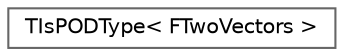 digraph "Graphical Class Hierarchy"
{
 // INTERACTIVE_SVG=YES
 // LATEX_PDF_SIZE
  bgcolor="transparent";
  edge [fontname=Helvetica,fontsize=10,labelfontname=Helvetica,labelfontsize=10];
  node [fontname=Helvetica,fontsize=10,shape=box,height=0.2,width=0.4];
  rankdir="LR";
  Node0 [id="Node000000",label="TIsPODType\< FTwoVectors \>",height=0.2,width=0.4,color="grey40", fillcolor="white", style="filled",URL="$df/da6/structTIsPODType_3_01FTwoVectors_01_4.html",tooltip=" "];
}

